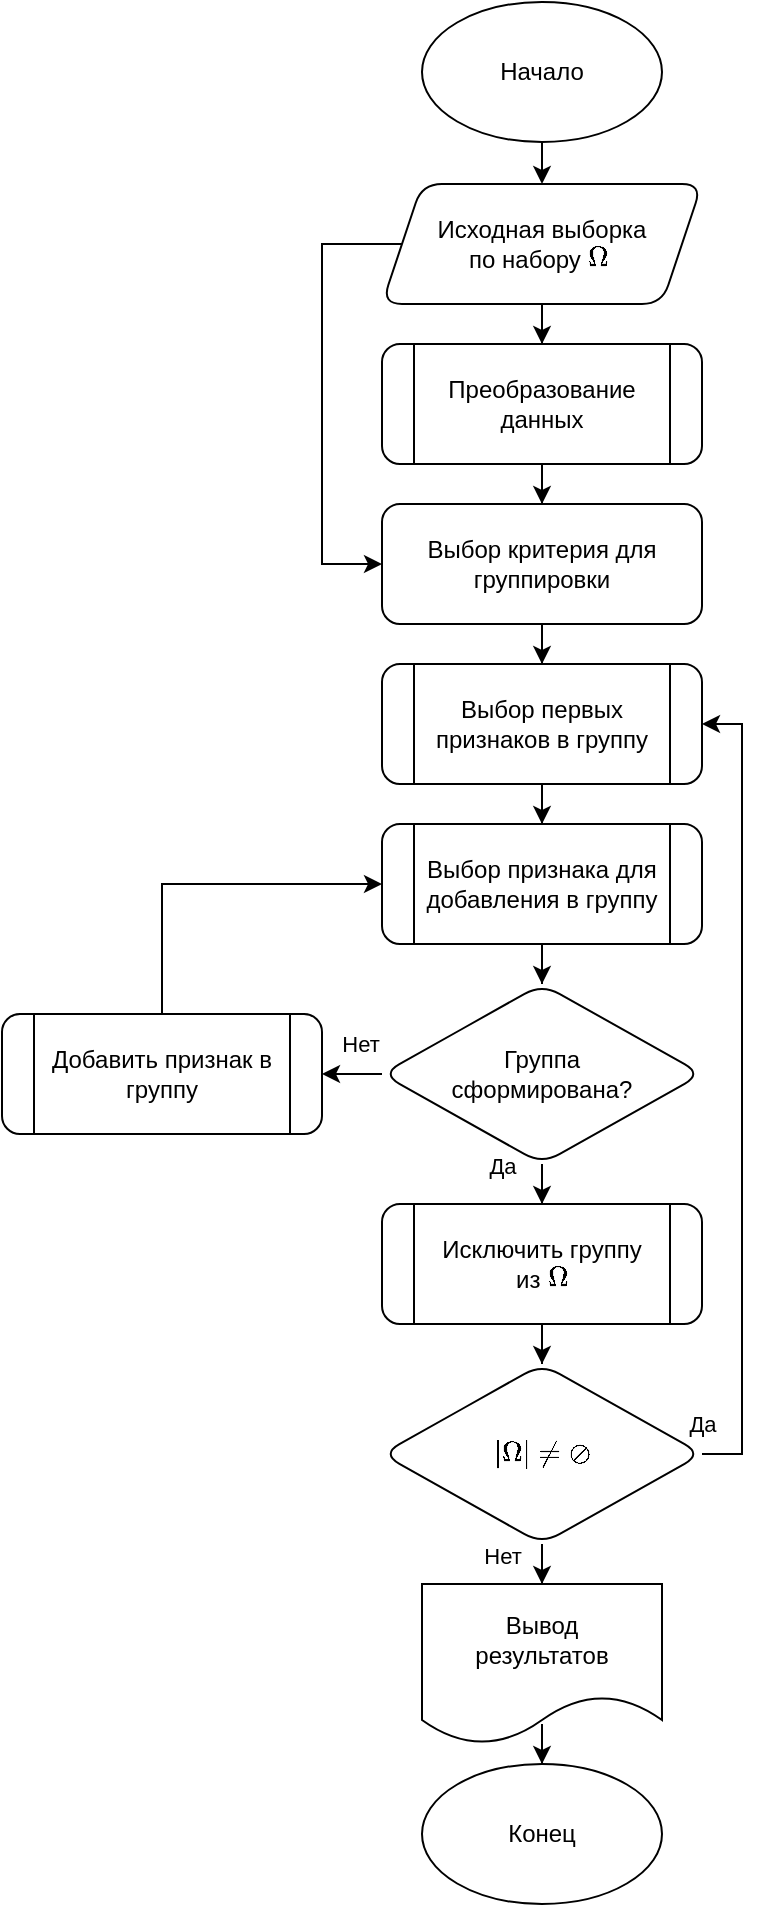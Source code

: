 <mxfile>
    <diagram id="SYMU52xT5ifzLtDV1Ukh" name="Page-1">
        <mxGraphModel dx="898" dy="649" grid="1" gridSize="10" guides="1" tooltips="1" connect="1" arrows="1" fold="1" page="1" pageScale="1" pageWidth="850" pageHeight="1100" math="1" shadow="0">
            <root>
                <mxCell id="0"/>
                <mxCell id="1" parent="0"/>
                <mxCell id="4" value="" style="edgeStyle=orthogonalEdgeStyle;rounded=0;orthogonalLoop=1;jettySize=auto;html=1;" parent="1" source="8" target="3" edge="1">
                    <mxGeometry relative="1" as="geometry">
                        <mxPoint x="470" y="150" as="sourcePoint"/>
                    </mxGeometry>
                </mxCell>
                <mxCell id="10" value="" style="edgeStyle=orthogonalEdgeStyle;rounded=0;orthogonalLoop=1;jettySize=auto;html=1;" parent="1" source="3" target="9" edge="1">
                    <mxGeometry relative="1" as="geometry"/>
                </mxCell>
                <mxCell id="3" value="Преобразование&lt;br&gt;данных" style="shape=process;whiteSpace=wrap;html=1;backgroundOutline=1;rounded=1;" parent="1" vertex="1">
                    <mxGeometry x="380" y="180" width="160" height="60" as="geometry"/>
                </mxCell>
                <mxCell id="35" style="edgeStyle=orthogonalEdgeStyle;rounded=0;orthogonalLoop=1;jettySize=auto;html=1;exitX=0;exitY=0.5;exitDx=0;exitDy=0;entryX=0;entryY=0.5;entryDx=0;entryDy=0;" parent="1" source="8" target="9" edge="1">
                    <mxGeometry relative="1" as="geometry">
                        <mxPoint x="320" y="290" as="targetPoint"/>
                        <Array as="points">
                            <mxPoint x="350" y="130"/>
                            <mxPoint x="350" y="290"/>
                        </Array>
                    </mxGeometry>
                </mxCell>
                <mxCell id="8" value="Исходная выборка &lt;br&gt;по набору \( \Omega \)&amp;nbsp;" style="shape=parallelogram;perimeter=parallelogramPerimeter;whiteSpace=wrap;html=1;fixedSize=1;rounded=1;" parent="1" vertex="1">
                    <mxGeometry x="380" y="100" width="160" height="60" as="geometry"/>
                </mxCell>
                <mxCell id="12" value="" style="edgeStyle=orthogonalEdgeStyle;rounded=0;orthogonalLoop=1;jettySize=auto;html=1;" parent="1" source="9" target="11" edge="1">
                    <mxGeometry relative="1" as="geometry"/>
                </mxCell>
                <mxCell id="9" value="Выбор критерия для группировки" style="whiteSpace=wrap;html=1;rounded=1;" parent="1" vertex="1">
                    <mxGeometry x="380" y="260" width="160" height="60" as="geometry"/>
                </mxCell>
                <mxCell id="14" value="" style="edgeStyle=orthogonalEdgeStyle;rounded=0;orthogonalLoop=1;jettySize=auto;html=1;" parent="1" source="11" target="13" edge="1">
                    <mxGeometry relative="1" as="geometry"/>
                </mxCell>
                <mxCell id="11" value="Выбор первых признаков в группу" style="shape=process;whiteSpace=wrap;html=1;backgroundOutline=1;rounded=1;" parent="1" vertex="1">
                    <mxGeometry x="380" y="340" width="160" height="60" as="geometry"/>
                </mxCell>
                <mxCell id="16" value="" style="edgeStyle=orthogonalEdgeStyle;rounded=0;orthogonalLoop=1;jettySize=auto;html=1;" parent="1" source="13" target="15" edge="1">
                    <mxGeometry relative="1" as="geometry"/>
                </mxCell>
                <mxCell id="13" value="Выбор признака для добавления в группу" style="shape=process;whiteSpace=wrap;html=1;backgroundOutline=1;rounded=1;" parent="1" vertex="1">
                    <mxGeometry x="380" y="420" width="160" height="60" as="geometry"/>
                </mxCell>
                <mxCell id="18" value="" style="edgeStyle=orthogonalEdgeStyle;rounded=0;orthogonalLoop=1;jettySize=auto;html=1;" parent="1" source="15" target="17" edge="1">
                    <mxGeometry relative="1" as="geometry"/>
                </mxCell>
                <mxCell id="20" value="Нет" style="edgeLabel;html=1;align=center;verticalAlign=middle;resizable=0;points=[];" parent="18" vertex="1" connectable="0">
                    <mxGeometry x="-0.85" y="3" relative="1" as="geometry">
                        <mxPoint x="-7" y="-18" as="offset"/>
                    </mxGeometry>
                </mxCell>
                <mxCell id="22" value="" style="edgeStyle=orthogonalEdgeStyle;rounded=0;orthogonalLoop=1;jettySize=auto;html=1;" parent="1" source="15" target="21" edge="1">
                    <mxGeometry relative="1" as="geometry"/>
                </mxCell>
                <mxCell id="26" value="Да" style="edgeLabel;html=1;align=center;verticalAlign=middle;resizable=0;points=[];" parent="22" vertex="1" connectable="0">
                    <mxGeometry x="-0.25" y="-2" relative="1" as="geometry">
                        <mxPoint x="-22" y="-17" as="offset"/>
                    </mxGeometry>
                </mxCell>
                <mxCell id="15" value="Группа &lt;br&gt;сформирована?" style="rhombus;whiteSpace=wrap;html=1;rounded=1;" parent="1" vertex="1">
                    <mxGeometry x="380" y="500" width="160" height="90" as="geometry"/>
                </mxCell>
                <mxCell id="19" style="edgeStyle=orthogonalEdgeStyle;rounded=0;orthogonalLoop=1;jettySize=auto;html=1;exitX=0.5;exitY=0;exitDx=0;exitDy=0;entryX=0;entryY=0.5;entryDx=0;entryDy=0;" parent="1" source="17" target="13" edge="1">
                    <mxGeometry relative="1" as="geometry"/>
                </mxCell>
                <mxCell id="17" value="Добавить признак в группу" style="shape=process;whiteSpace=wrap;html=1;backgroundOutline=1;rounded=1;" parent="1" vertex="1">
                    <mxGeometry x="190" y="515" width="160" height="60" as="geometry"/>
                </mxCell>
                <mxCell id="24" value="" style="edgeStyle=orthogonalEdgeStyle;rounded=0;orthogonalLoop=1;jettySize=auto;html=1;" parent="1" source="21" target="23" edge="1">
                    <mxGeometry relative="1" as="geometry"/>
                </mxCell>
                <mxCell id="21" value="Исключить группу &lt;br&gt;из \( \Omega \)" style="shape=process;whiteSpace=wrap;html=1;backgroundOutline=1;rounded=1;" parent="1" vertex="1">
                    <mxGeometry x="380" y="610" width="160" height="60" as="geometry"/>
                </mxCell>
                <mxCell id="25" style="edgeStyle=orthogonalEdgeStyle;rounded=0;orthogonalLoop=1;jettySize=auto;html=1;entryX=1;entryY=0.5;entryDx=0;entryDy=0;exitX=1;exitY=0.5;exitDx=0;exitDy=0;" parent="1" source="23" target="11" edge="1">
                    <mxGeometry relative="1" as="geometry">
                        <mxPoint x="640" y="830" as="sourcePoint"/>
                        <Array as="points">
                            <mxPoint x="560" y="735"/>
                            <mxPoint x="560" y="370"/>
                        </Array>
                    </mxGeometry>
                </mxCell>
                <mxCell id="27" value="Да" style="edgeLabel;html=1;align=center;verticalAlign=middle;resizable=0;points=[];" parent="25" vertex="1" connectable="0">
                    <mxGeometry x="-0.778" y="-1" relative="1" as="geometry">
                        <mxPoint x="-21" y="10" as="offset"/>
                    </mxGeometry>
                </mxCell>
                <mxCell id="29" value="Нет" style="edgeStyle=orthogonalEdgeStyle;rounded=0;orthogonalLoop=1;jettySize=auto;html=1;exitX=0.5;exitY=1;exitDx=0;exitDy=0;" parent="1" source="23" target="28" edge="1">
                    <mxGeometry x="0.533" y="-20" relative="1" as="geometry">
                        <mxPoint as="offset"/>
                    </mxGeometry>
                </mxCell>
                <mxCell id="23" value="$$|\Omega|\neq \oslash $$" style="rhombus;whiteSpace=wrap;html=1;rounded=1;" parent="1" vertex="1">
                    <mxGeometry x="380" y="690" width="160" height="90" as="geometry"/>
                </mxCell>
                <mxCell id="37" value="" style="edgeStyle=orthogonalEdgeStyle;rounded=0;orthogonalLoop=1;jettySize=auto;html=1;" parent="1" source="28" target="36" edge="1">
                    <mxGeometry relative="1" as="geometry"/>
                </mxCell>
                <mxCell id="28" value="Вывод &lt;br&gt;результатов" style="shape=document;whiteSpace=wrap;html=1;boundedLbl=1;rounded=1;" parent="1" vertex="1">
                    <mxGeometry x="400" y="800" width="120" height="80" as="geometry"/>
                </mxCell>
                <mxCell id="32" style="edgeStyle=orthogonalEdgeStyle;rounded=0;orthogonalLoop=1;jettySize=auto;html=1;exitX=0.5;exitY=1;exitDx=0;exitDy=0;entryX=0.5;entryY=0;entryDx=0;entryDy=0;" parent="1" source="30" target="8" edge="1">
                    <mxGeometry relative="1" as="geometry"/>
                </mxCell>
                <mxCell id="30" value="Начало" style="ellipse;whiteSpace=wrap;html=1;rounded=1;" parent="1" vertex="1">
                    <mxGeometry x="400" y="9" width="120" height="70" as="geometry"/>
                </mxCell>
                <mxCell id="36" value="Конец" style="ellipse;whiteSpace=wrap;html=1;rounded=1;" parent="1" vertex="1">
                    <mxGeometry x="400" y="890" width="120" height="70" as="geometry"/>
                </mxCell>
            </root>
        </mxGraphModel>
    </diagram>
</mxfile>
